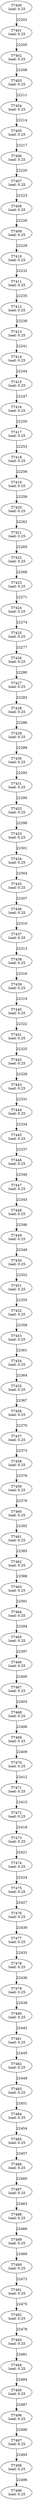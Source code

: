 digraph taskgraph {
	T7400 [label= "T7400\n load: 0.25"];
	T7401 [label= "T7401\n load: 0.25"];
	T7400 -> T7401[label=22202];
	T7402 [label= "T7402\n load: 0.25"];
	T7401 -> T7402[label=22205];
	T7403 [label= "T7403\n load: 0.25"];
	T7402 -> T7403[label=22208];
	T7404 [label= "T7404\n load: 0.25"];
	T7403 -> T7404[label=22211];
	T7405 [label= "T7405\n load: 0.25"];
	T7404 -> T7405[label=22214];
	T7406 [label= "T7406\n load: 0.25"];
	T7405 -> T7406[label=22217];
	T7407 [label= "T7407\n load: 0.25"];
	T7406 -> T7407[label=22220];
	T7408 [label= "T7408\n load: 0.25"];
	T7407 -> T7408[label=22223];
	T7409 [label= "T7409\n load: 0.25"];
	T7408 -> T7409[label=22226];
	T7410 [label= "T7410\n load: 0.25"];
	T7409 -> T7410[label=22229];
	T7411 [label= "T7411\n load: 0.25"];
	T7410 -> T7411[label=22232];
	T7412 [label= "T7412\n load: 0.25"];
	T7411 -> T7412[label=22235];
	T7413 [label= "T7413\n load: 0.25"];
	T7412 -> T7413[label=22238];
	T7414 [label= "T7414\n load: 0.25"];
	T7413 -> T7414[label=22241];
	T7415 [label= "T7415\n load: 0.25"];
	T7414 -> T7415[label=22244];
	T7416 [label= "T7416\n load: 0.25"];
	T7415 -> T7416[label=22247];
	T7417 [label= "T7417\n load: 0.25"];
	T7416 -> T7417[label=22250];
	T7418 [label= "T7418\n load: 0.25"];
	T7417 -> T7418[label=22253];
	T7419 [label= "T7419\n load: 0.25"];
	T7418 -> T7419[label=22256];
	T7420 [label= "T7420\n load: 0.25"];
	T7419 -> T7420[label=22259];
	T7421 [label= "T7421\n load: 0.25"];
	T7420 -> T7421[label=22262];
	T7422 [label= "T7422\n load: 0.25"];
	T7421 -> T7422[label=22265];
	T7423 [label= "T7423\n load: 0.25"];
	T7422 -> T7423[label=22268];
	T7424 [label= "T7424\n load: 0.25"];
	T7423 -> T7424[label=22271];
	T7425 [label= "T7425\n load: 0.25"];
	T7424 -> T7425[label=22274];
	T7426 [label= "T7426\n load: 0.25"];
	T7425 -> T7426[label=22277];
	T7427 [label= "T7427\n load: 0.25"];
	T7426 -> T7427[label=22280];
	T7428 [label= "T7428\n load: 0.25"];
	T7427 -> T7428[label=22283];
	T7429 [label= "T7429\n load: 0.25"];
	T7428 -> T7429[label=22286];
	T7430 [label= "T7430\n load: 0.25"];
	T7429 -> T7430[label=22289];
	T7431 [label= "T7431\n load: 0.25"];
	T7430 -> T7431[label=22292];
	T7432 [label= "T7432\n load: 0.25"];
	T7431 -> T7432[label=22295];
	T7433 [label= "T7433\n load: 0.25"];
	T7432 -> T7433[label=22298];
	T7434 [label= "T7434\n load: 0.25"];
	T7433 -> T7434[label=22301];
	T7435 [label= "T7435\n load: 0.25"];
	T7434 -> T7435[label=22304];
	T7436 [label= "T7436\n load: 0.25"];
	T7435 -> T7436[label=22307];
	T7437 [label= "T7437\n load: 0.25"];
	T7436 -> T7437[label=22310];
	T7438 [label= "T7438\n load: 0.25"];
	T7437 -> T7438[label=22313];
	T7439 [label= "T7439\n load: 0.25"];
	T7438 -> T7439[label=22316];
	T7440 [label= "T7440\n load: 0.25"];
	T7439 -> T7440[label=22319];
	T7441 [label= "T7441\n load: 0.25"];
	T7440 -> T7441[label=22322];
	T7442 [label= "T7442\n load: 0.25"];
	T7441 -> T7442[label=22325];
	T7443 [label= "T7443\n load: 0.25"];
	T7442 -> T7443[label=22328];
	T7444 [label= "T7444\n load: 0.25"];
	T7443 -> T7444[label=22331];
	T7445 [label= "T7445\n load: 0.25"];
	T7444 -> T7445[label=22334];
	T7446 [label= "T7446\n load: 0.25"];
	T7445 -> T7446[label=22337];
	T7447 [label= "T7447\n load: 0.25"];
	T7446 -> T7447[label=22340];
	T7448 [label= "T7448\n load: 0.25"];
	T7447 -> T7448[label=22343];
	T7449 [label= "T7449\n load: 0.25"];
	T7448 -> T7449[label=22346];
	T7450 [label= "T7450\n load: 0.25"];
	T7449 -> T7450[label=22349];
	T7451 [label= "T7451\n load: 0.25"];
	T7450 -> T7451[label=22352];
	T7452 [label= "T7452\n load: 0.25"];
	T7451 -> T7452[label=22355];
	T7453 [label= "T7453\n load: 0.25"];
	T7452 -> T7453[label=22358];
	T7454 [label= "T7454\n load: 0.25"];
	T7453 -> T7454[label=22361];
	T7455 [label= "T7455\n load: 0.25"];
	T7454 -> T7455[label=22364];
	T7456 [label= "T7456\n load: 0.25"];
	T7455 -> T7456[label=22367];
	T7457 [label= "T7457\n load: 0.25"];
	T7456 -> T7457[label=22370];
	T7458 [label= "T7458\n load: 0.25"];
	T7457 -> T7458[label=22373];
	T7459 [label= "T7459\n load: 0.25"];
	T7458 -> T7459[label=22376];
	T7460 [label= "T7460\n load: 0.25"];
	T7459 -> T7460[label=22379];
	T7461 [label= "T7461\n load: 0.25"];
	T7460 -> T7461[label=22382];
	T7462 [label= "T7462\n load: 0.25"];
	T7461 -> T7462[label=22385];
	T7463 [label= "T7463\n load: 0.25"];
	T7462 -> T7463[label=22388];
	T7464 [label= "T7464\n load: 0.25"];
	T7463 -> T7464[label=22391];
	T7465 [label= "T7465\n load: 0.25"];
	T7464 -> T7465[label=22394];
	T7466 [label= "T7466\n load: 0.25"];
	T7465 -> T7466[label=22397];
	T7467 [label= "T7467\n load: 0.25"];
	T7466 -> T7467[label=22400];
	T7468 [label= "T7468\n load: 0.25"];
	T7467 -> T7468[label=22403];
	T7469 [label= "T7469\n load: 0.25"];
	T7468 -> T7469[label=22406];
	T7470 [label= "T7470\n load: 0.25"];
	T7469 -> T7470[label=22409];
	T7471 [label= "T7471\n load: 0.25"];
	T7470 -> T7471[label=22412];
	T7472 [label= "T7472\n load: 0.25"];
	T7471 -> T7472[label=22415];
	T7473 [label= "T7473\n load: 0.25"];
	T7472 -> T7473[label=22418];
	T7474 [label= "T7474\n load: 0.25"];
	T7473 -> T7474[label=22421];
	T7475 [label= "T7475\n load: 0.25"];
	T7474 -> T7475[label=22424];
	T7476 [label= "T7476\n load: 0.25"];
	T7475 -> T7476[label=22427];
	T7477 [label= "T7477\n load: 0.25"];
	T7476 -> T7477[label=22430];
	T7478 [label= "T7478\n load: 0.25"];
	T7477 -> T7478[label=22433];
	T7479 [label= "T7479\n load: 0.25"];
	T7478 -> T7479[label=22436];
	T7480 [label= "T7480\n load: 0.25"];
	T7479 -> T7480[label=22439];
	T7481 [label= "T7481\n load: 0.25"];
	T7480 -> T7481[label=22442];
	T7482 [label= "T7482\n load: 0.25"];
	T7481 -> T7482[label=22445];
	T7483 [label= "T7483\n load: 0.25"];
	T7482 -> T7483[label=22448];
	T7484 [label= "T7484\n load: 0.25"];
	T7483 -> T7484[label=22451];
	T7485 [label= "T7485\n load: 0.25"];
	T7484 -> T7485[label=22454];
	T7486 [label= "T7486\n load: 0.25"];
	T7485 -> T7486[label=22457];
	T7487 [label= "T7487\n load: 0.25"];
	T7486 -> T7487[label=22460];
	T7488 [label= "T7488\n load: 0.25"];
	T7487 -> T7488[label=22463];
	T7489 [label= "T7489\n load: 0.25"];
	T7488 -> T7489[label=22466];
	T7490 [label= "T7490\n load: 0.25"];
	T7489 -> T7490[label=22469];
	T7491 [label= "T7491\n load: 0.25"];
	T7490 -> T7491[label=22472];
	T7492 [label= "T7492\n load: 0.25"];
	T7491 -> T7492[label=22475];
	T7493 [label= "T7493\n load: 0.25"];
	T7492 -> T7493[label=22478];
	T7494 [label= "T7494\n load: 0.25"];
	T7493 -> T7494[label=22481];
	T7495 [label= "T7495\n load: 0.25"];
	T7494 -> T7495[label=22484];
	T7496 [label= "T7496\n load: 0.25"];
	T7495 -> T7496[label=22487];
	T7497 [label= "T7497\n load: 0.25"];
	T7496 -> T7497[label=22490];
	T7498 [label= "T7498\n load: 0.25"];
	T7497 -> T7498[label=22493];
	T7499 [label= "T7499\n load: 0.25"];
	T7498 -> T7499[label=22496];
}